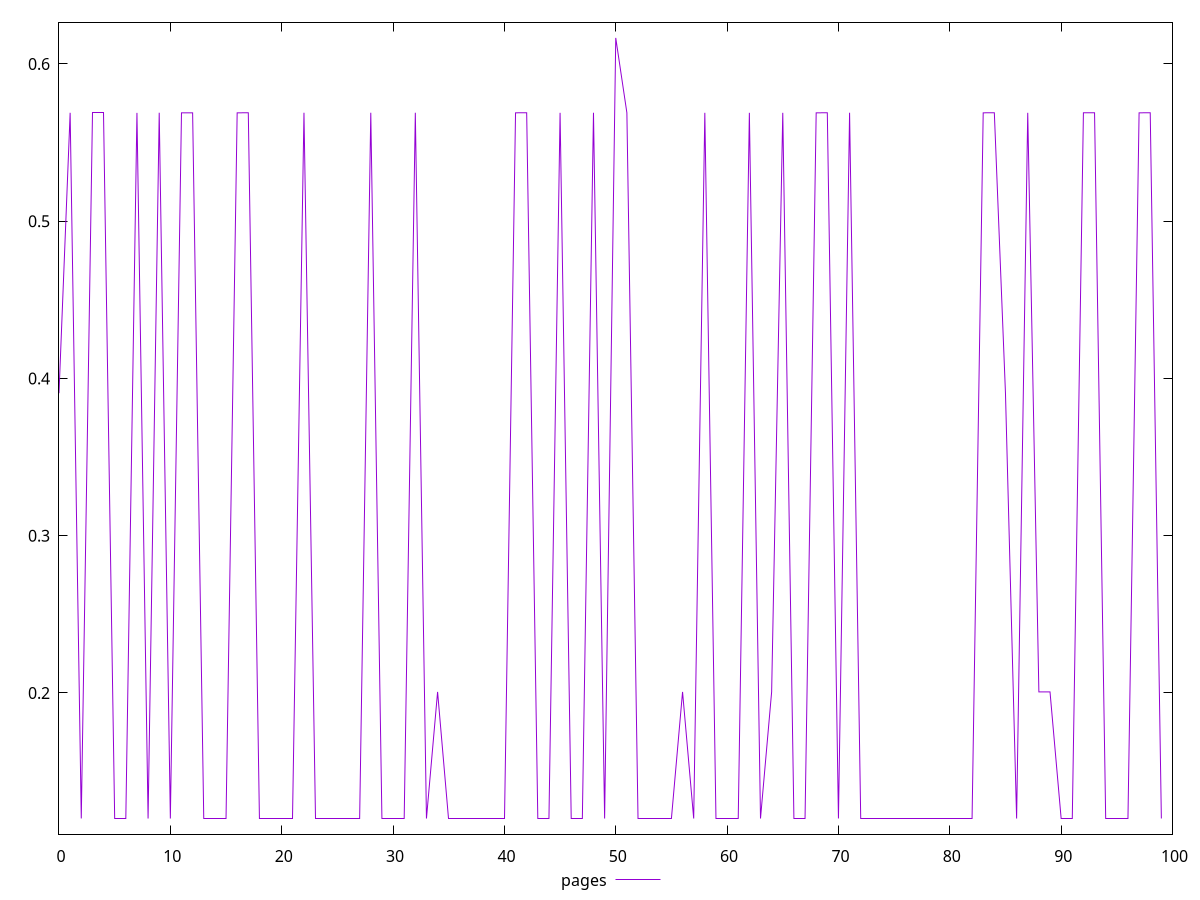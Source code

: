$_pages <<EOF
0.390600481264235
0.5689426830122603
0.12012837920341812
0.5689518661631368
0.5689518661631368
0.12012239637508093
0.12012659481575477
0.568883805569806
0.12012265877274908
0.5689518661631368
0.12012538774702203
0.5688989295946074
0.568907031880387
0.12012407573138717
0.12011211089848361
0.12012659481575477
0.5689145940953813
0.5689518661631368
0.12012239637508093
0.12012538774702203
0.12012538774702203
0.12012538774702203
0.568945113835011
0.12012407573138717
0.12012659481575477
0.12012706715074128
0.12011651883761654
0.12011179605270605
0.5689518661631368
0.12012108439648689
0.12012538774702203
0.12011814562338824
0.56896050923478
0.12012239637508093
0.20064404885511194
0.12012407573138717
0.12012538774702203
0.12011777828248232
0.12012113687531878
0.12012407573138717
0.12012538774702203
0.5689224264725372
0.5689518661631368
0.12011966747785252
0.12012407573138717
0.5689224264725372
0.1201241282117006
0.12011515445590654
0.5689518661631368
0.12012659481575477
0.616559429273424
0.5689364709466537
0.1201241282117006
0.12011966747785252
0.12012538774702203
0.12011966747785252
0.20063554595130828
0.12012538774702203
0.5689224264725372
0.12011966747785252
0.12011667626740596
0.12012659481575477
0.5689224264725372
0.12012360340973571
0.200638722813542
0.5689081121919914
0.12012538774702203
0.12011966747785252
0.568907031880387
0.56895807836048
0.12013005865455195
0.5689518661631368
0.12011966747785252
0.12012407573138717
0.12012659481575477
0.12011966747785252
0.12012837920341812
0.12011510198003778
0.12012538774702203
0.12012958630623005
0.12012538774702203
0.12012360340973571
0.12012538774702203
0.5689224264725372
0.5689518661631368
0.390600481264235
0.12012265877274908
0.5689272879905201
0.20063339692915655
0.20062807120195092
0.12012239637508093
0.12011090399475044
0.5689518661631368
0.5689378213911764
0.12012538774702203
0.12012239637508093
0.12011667626740596
0.5689210760566532
0.5689518661631368
0.12012659481575477
EOF
set key outside below
set terminal pngcairo
set output "report_00006_2020-11-02T20-21-41.718Z/cumulative-layout-shift/pages//score.png"
set yrange [0.11018193348917697:0.6264883997789975]
plot $_pages title "pages" with line ,